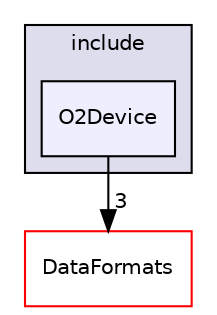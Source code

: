 digraph "/home/travis/build/AliceO2Group/AliceO2/Utilities/O2Device/include/O2Device" {
  bgcolor=transparent;
  compound=true
  node [ fontsize="10", fontname="Helvetica"];
  edge [ labelfontsize="10", labelfontname="Helvetica"];
  subgraph clusterdir_d3b78df6ad62fb0dba8e15cecc7a4774 {
    graph [ bgcolor="#ddddee", pencolor="black", label="include" fontname="Helvetica", fontsize="10", URL="dir_d3b78df6ad62fb0dba8e15cecc7a4774.html"]
  dir_b682e0c52cda7d2ffde9230e63e2b2c6 [shape=box, label="O2Device", style="filled", fillcolor="#eeeeff", pencolor="black", URL="dir_b682e0c52cda7d2ffde9230e63e2b2c6.html"];
  }
  dir_2171f7ec022c5423887b07c69b2f5b48 [shape=box label="DataFormats" color="red" URL="dir_2171f7ec022c5423887b07c69b2f5b48.html"];
  dir_b682e0c52cda7d2ffde9230e63e2b2c6->dir_2171f7ec022c5423887b07c69b2f5b48 [headlabel="3", labeldistance=1.5 headhref="dir_000809_000090.html"];
}
